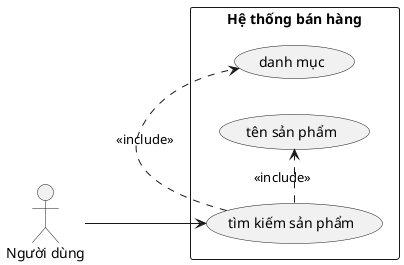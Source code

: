 @startuml
left to right direction

actor "Người dùng" as user

rectangle "Hệ thống bán hàng" {
  (tìm kiếm sản phẩm) as search
  (danh mục) as category
  (tên sản phẩm) as product_name
  
  user --> search
  search .> category : <<include>>
  search .> product_name : <<include>>
}
@enduml
